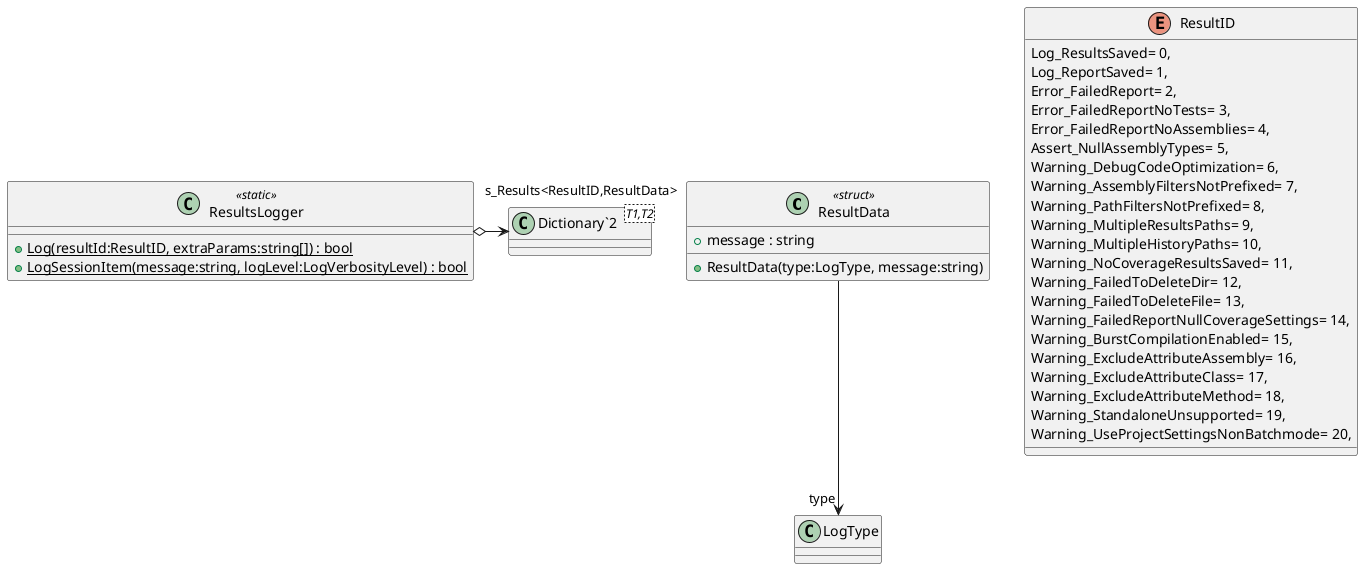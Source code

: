 @startuml
class ResultData <<struct>> {
    + message : string
    + ResultData(type:LogType, message:string)
}
enum ResultID {
    Log_ResultsSaved= 0,
    Log_ReportSaved= 1,
    Error_FailedReport= 2,
    Error_FailedReportNoTests= 3,
    Error_FailedReportNoAssemblies= 4,
    Assert_NullAssemblyTypes= 5,
    Warning_DebugCodeOptimization= 6,
    Warning_AssemblyFiltersNotPrefixed= 7,
    Warning_PathFiltersNotPrefixed= 8,
    Warning_MultipleResultsPaths= 9,
    Warning_MultipleHistoryPaths= 10,
    Warning_NoCoverageResultsSaved= 11,
    Warning_FailedToDeleteDir= 12,
    Warning_FailedToDeleteFile= 13,
    Warning_FailedReportNullCoverageSettings= 14,
    Warning_BurstCompilationEnabled= 15,
    Warning_ExcludeAttributeAssembly= 16,
    Warning_ExcludeAttributeClass= 17,
    Warning_ExcludeAttributeMethod= 18,
    Warning_StandaloneUnsupported= 19,
    Warning_UseProjectSettingsNonBatchmode= 20,
}
class ResultsLogger <<static>> {
    + {static} Log(resultId:ResultID, extraParams:string[]) : bool
    + {static} LogSessionItem(message:string, logLevel:LogVerbosityLevel) : bool
}
class "Dictionary`2"<T1,T2> {
}
ResultData --> "type" LogType
ResultsLogger o-> "s_Results<ResultID,ResultData>" "Dictionary`2"
@enduml
